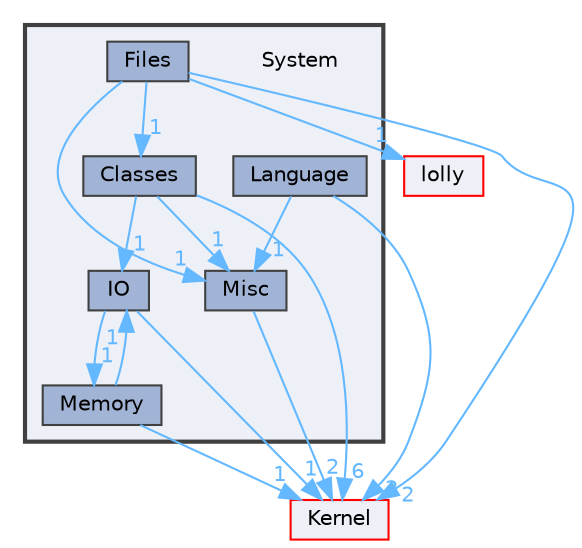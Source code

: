 digraph "System"
{
 // LATEX_PDF_SIZE
  bgcolor="transparent";
  edge [fontname=Helvetica,fontsize=10,labelfontname=Helvetica,labelfontsize=10];
  node [fontname=Helvetica,fontsize=10,shape=box,height=0.2,width=0.4];
  compound=true
  subgraph clusterdir_9af51e3826d4f9e80d9103b2de543e84 {
    graph [ bgcolor="#edf0f7", pencolor="grey25", label="", fontname=Helvetica,fontsize=10 style="filled,bold", URL="dir_9af51e3826d4f9e80d9103b2de543e84.html",tooltip=""]
    dir_9af51e3826d4f9e80d9103b2de543e84 [shape=plaintext, label="System"];
  dir_65f8e582ae4564702e5ebd9f1f129945 [label="Classes", fillcolor="#a2b4d6", color="grey25", style="filled", URL="dir_65f8e582ae4564702e5ebd9f1f129945.html",tooltip=""];
  dir_7ebb79315e7698127b644e661e05dbac [label="Files", fillcolor="#a2b4d6", color="grey25", style="filled", URL="dir_7ebb79315e7698127b644e661e05dbac.html",tooltip=""];
  dir_6585f33a0ea7f281ba0139d26289315f [label="IO", fillcolor="#a2b4d6", color="grey25", style="filled", URL="dir_6585f33a0ea7f281ba0139d26289315f.html",tooltip=""];
  dir_fca9aa0c39bd483c4f66ed9af02e26f6 [label="Language", fillcolor="#a2b4d6", color="grey25", style="filled", URL="dir_fca9aa0c39bd483c4f66ed9af02e26f6.html",tooltip=""];
  dir_c4ccaaca8cbe35d8cff903ff1a25a7a8 [label="Memory", fillcolor="#a2b4d6", color="grey25", style="filled", URL="dir_c4ccaaca8cbe35d8cff903ff1a25a7a8.html",tooltip=""];
  dir_b2cfaedf53cd5862b029d4eda10d075d [label="Misc", fillcolor="#a2b4d6", color="grey25", style="filled", URL="dir_b2cfaedf53cd5862b029d4eda10d075d.html",tooltip=""];
  }
  dir_4e4e38b7a3cbd015b31043c806009c51 [label="lolly", fillcolor="#edf0f7", color="red", style="filled", URL="dir_4e4e38b7a3cbd015b31043c806009c51.html",tooltip=""];
  dir_52bed8acfaac088d5968cb2c84d7645d [label="Kernel", fillcolor="#edf0f7", color="red", style="filled", URL="dir_52bed8acfaac088d5968cb2c84d7645d.html",tooltip=""];
  dir_65f8e582ae4564702e5ebd9f1f129945->dir_52bed8acfaac088d5968cb2c84d7645d [headlabel="6", labeldistance=1.5 headhref="dir_000005_000030.html" href="dir_000005_000030.html" color="steelblue1" fontcolor="steelblue1"];
  dir_65f8e582ae4564702e5ebd9f1f129945->dir_6585f33a0ea7f281ba0139d26289315f [headlabel="1", labeldistance=1.5 headhref="dir_000005_000025.html" href="dir_000005_000025.html" color="steelblue1" fontcolor="steelblue1"];
  dir_65f8e582ae4564702e5ebd9f1f129945->dir_b2cfaedf53cd5862b029d4eda10d075d [headlabel="1", labeldistance=1.5 headhref="dir_000005_000038.html" href="dir_000005_000038.html" color="steelblue1" fontcolor="steelblue1"];
  dir_7ebb79315e7698127b644e661e05dbac->dir_4e4e38b7a3cbd015b31043c806009c51 [headlabel="1", labeldistance=1.5 headhref="dir_000017_000033.html" href="dir_000017_000033.html" color="steelblue1" fontcolor="steelblue1"];
  dir_7ebb79315e7698127b644e661e05dbac->dir_52bed8acfaac088d5968cb2c84d7645d [headlabel="2", labeldistance=1.5 headhref="dir_000017_000030.html" href="dir_000017_000030.html" color="steelblue1" fontcolor="steelblue1"];
  dir_7ebb79315e7698127b644e661e05dbac->dir_65f8e582ae4564702e5ebd9f1f129945 [headlabel="1", labeldistance=1.5 headhref="dir_000017_000005.html" href="dir_000017_000005.html" color="steelblue1" fontcolor="steelblue1"];
  dir_7ebb79315e7698127b644e661e05dbac->dir_b2cfaedf53cd5862b029d4eda10d075d [headlabel="1", labeldistance=1.5 headhref="dir_000017_000038.html" href="dir_000017_000038.html" color="steelblue1" fontcolor="steelblue1"];
  dir_6585f33a0ea7f281ba0139d26289315f->dir_52bed8acfaac088d5968cb2c84d7645d [headlabel="1", labeldistance=1.5 headhref="dir_000025_000030.html" href="dir_000025_000030.html" color="steelblue1" fontcolor="steelblue1"];
  dir_6585f33a0ea7f281ba0139d26289315f->dir_c4ccaaca8cbe35d8cff903ff1a25a7a8 [headlabel="1", labeldistance=1.5 headhref="dir_000025_000036.html" href="dir_000025_000036.html" color="steelblue1" fontcolor="steelblue1"];
  dir_fca9aa0c39bd483c4f66ed9af02e26f6->dir_52bed8acfaac088d5968cb2c84d7645d [headlabel="2", labeldistance=1.5 headhref="dir_000032_000030.html" href="dir_000032_000030.html" color="steelblue1" fontcolor="steelblue1"];
  dir_fca9aa0c39bd483c4f66ed9af02e26f6->dir_b2cfaedf53cd5862b029d4eda10d075d [headlabel="1", labeldistance=1.5 headhref="dir_000032_000038.html" href="dir_000032_000038.html" color="steelblue1" fontcolor="steelblue1"];
  dir_c4ccaaca8cbe35d8cff903ff1a25a7a8->dir_52bed8acfaac088d5968cb2c84d7645d [headlabel="1", labeldistance=1.5 headhref="dir_000036_000030.html" href="dir_000036_000030.html" color="steelblue1" fontcolor="steelblue1"];
  dir_c4ccaaca8cbe35d8cff903ff1a25a7a8->dir_6585f33a0ea7f281ba0139d26289315f [headlabel="1", labeldistance=1.5 headhref="dir_000036_000025.html" href="dir_000036_000025.html" color="steelblue1" fontcolor="steelblue1"];
  dir_b2cfaedf53cd5862b029d4eda10d075d->dir_52bed8acfaac088d5968cb2c84d7645d [headlabel="2", labeldistance=1.5 headhref="dir_000038_000030.html" href="dir_000038_000030.html" color="steelblue1" fontcolor="steelblue1"];
}
